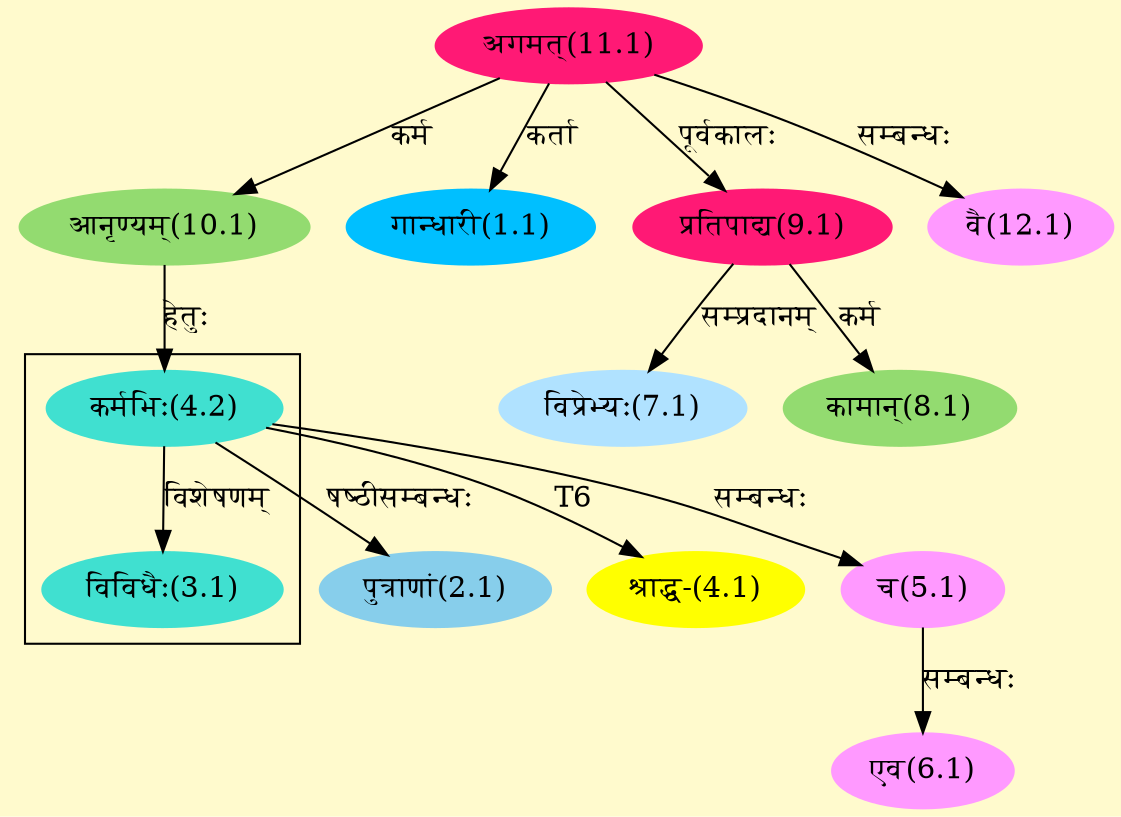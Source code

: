 digraph G{
rankdir=BT;
 compound=true;
 bgcolor="lemonchiffon1";

subgraph cluster_1{
Node3_1 [style=filled, color="#40E0D0" label = "विविधैः(3.1)"]
Node4_2 [style=filled, color="#40E0D0" label = "कर्मभिः(4.2)"]

}
Node1_1 [style=filled, color="#00BFFF" label = "गान्धारी(1.1)"]
Node11_1 [style=filled, color="#FF1975" label = "अगमत्(11.1)"]
Node2_1 [style=filled, color="#87CEEB" label = "पुत्राणां(2.1)"]
Node4_2 [style=filled, color="#40E0D0" label = "कर्मभिः(4.2)"]
Node4_1 [style=filled, color="#FFFF00" label = "श्राद्ध-(4.1)"]
Node10_1 [style=filled, color="#93DB70" label = "आनृण्यम्(10.1)"]
Node5_1 [style=filled, color="#FF99FF" label = "च(5.1)"]
Node6_1 [style=filled, color="#FF99FF" label = "एव(6.1)"]
Node7_1 [style=filled, color="#B0E2FF" label = "विप्रेभ्यः(7.1)"]
Node9_1 [style=filled, color="#FF1975" label = "प्रतिपाद्य(9.1)"]
Node8_1 [style=filled, color="#93DB70" label = "कामान्(8.1)"]
Node [style=filled, color="" label = "()"]
Node12_1 [style=filled, color="#FF99FF" label = "वै(12.1)"]
/* Start of Relations section */

Node1_1 -> Node11_1 [  label="कर्ता"  dir="back" ]
Node2_1 -> Node4_2 [  label="षष्ठीसम्बन्धः"  dir="back" ]
Node3_1 -> Node4_2 [  label="विशेषणम्"  dir="back" ]
Node4_1 -> Node4_2 [  label="T6"  dir="back" ]
Node4_2 -> Node10_1 [  label="हेतुः"  dir="back" ]
Node5_1 -> Node4_2 [  label="सम्बन्धः"  dir="back" ]
Node6_1 -> Node5_1 [  label="सम्बन्धः"  dir="back" ]
Node7_1 -> Node9_1 [  label="सम्प्रदानम्"  dir="back" ]
Node8_1 -> Node9_1 [  label="कर्म"  dir="back" ]
Node9_1 -> Node11_1 [  label="पूर्वकालः"  dir="back" ]
Node10_1 -> Node11_1 [  label="कर्म"  dir="back" ]
Node12_1 -> Node11_1 [  label="सम्बन्धः"  dir="back" ]
}
